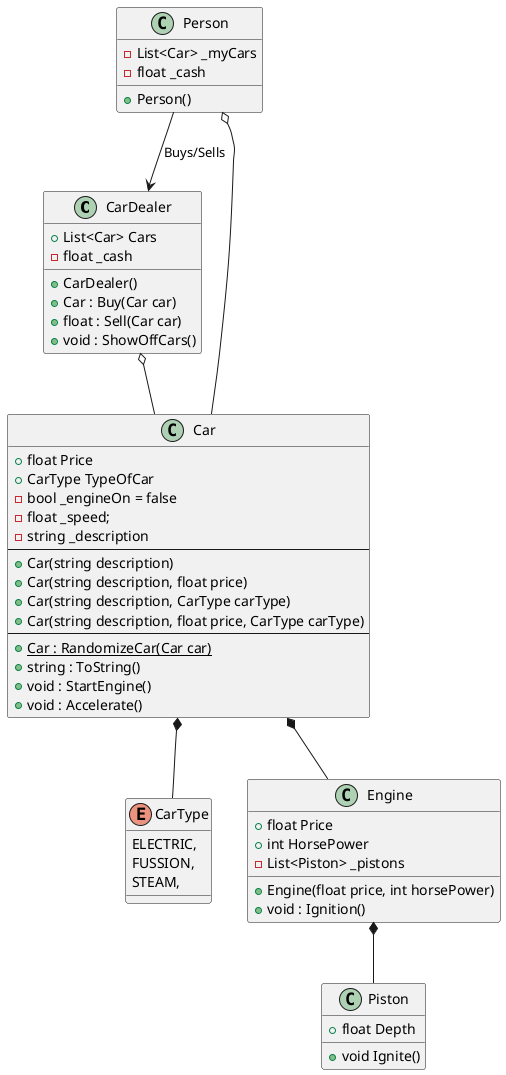 @startuml

class CarDealer{
    +List<Car> Cars
    -float _cash
    +CarDealer()
    +Car : Buy(Car car)
    +float : Sell(Car car)
    +void : ShowOffCars()
}

class Car{
    +float Price
    +CarType TypeOfCar
    -bool _engineOn = false
    -float _speed;
    -string _description 
    --
    +Car(string description)
    +Car(string description, float price)
    +Car(string description, CarType carType)
    +Car(string description, float price, CarType carType)
    --
    +{static} Car : RandomizeCar(Car car)
    +string : ToString()
    +void : StartEngine()
    +void : Accelerate()
}

enum CarType{
    ELECTRIC,
    FUSSION,
    STEAM,
}

class Person{
    -List<Car> _myCars
    -float _cash
    +Person()
}

class Engine{
    +float Price
    +int HorsePower
    -List<Piston> _pistons
    +Engine(float price, int horsePower)
    +void : Ignition()
}

class Piston{
    +float Depth
    +void Ignite()
}

Person --> CarDealer : "Buys/Sells"
CarDealer o-- Car
Person o-- Car
Car *-- CarType
Car *-- Engine
Engine *-- Piston

@enduml